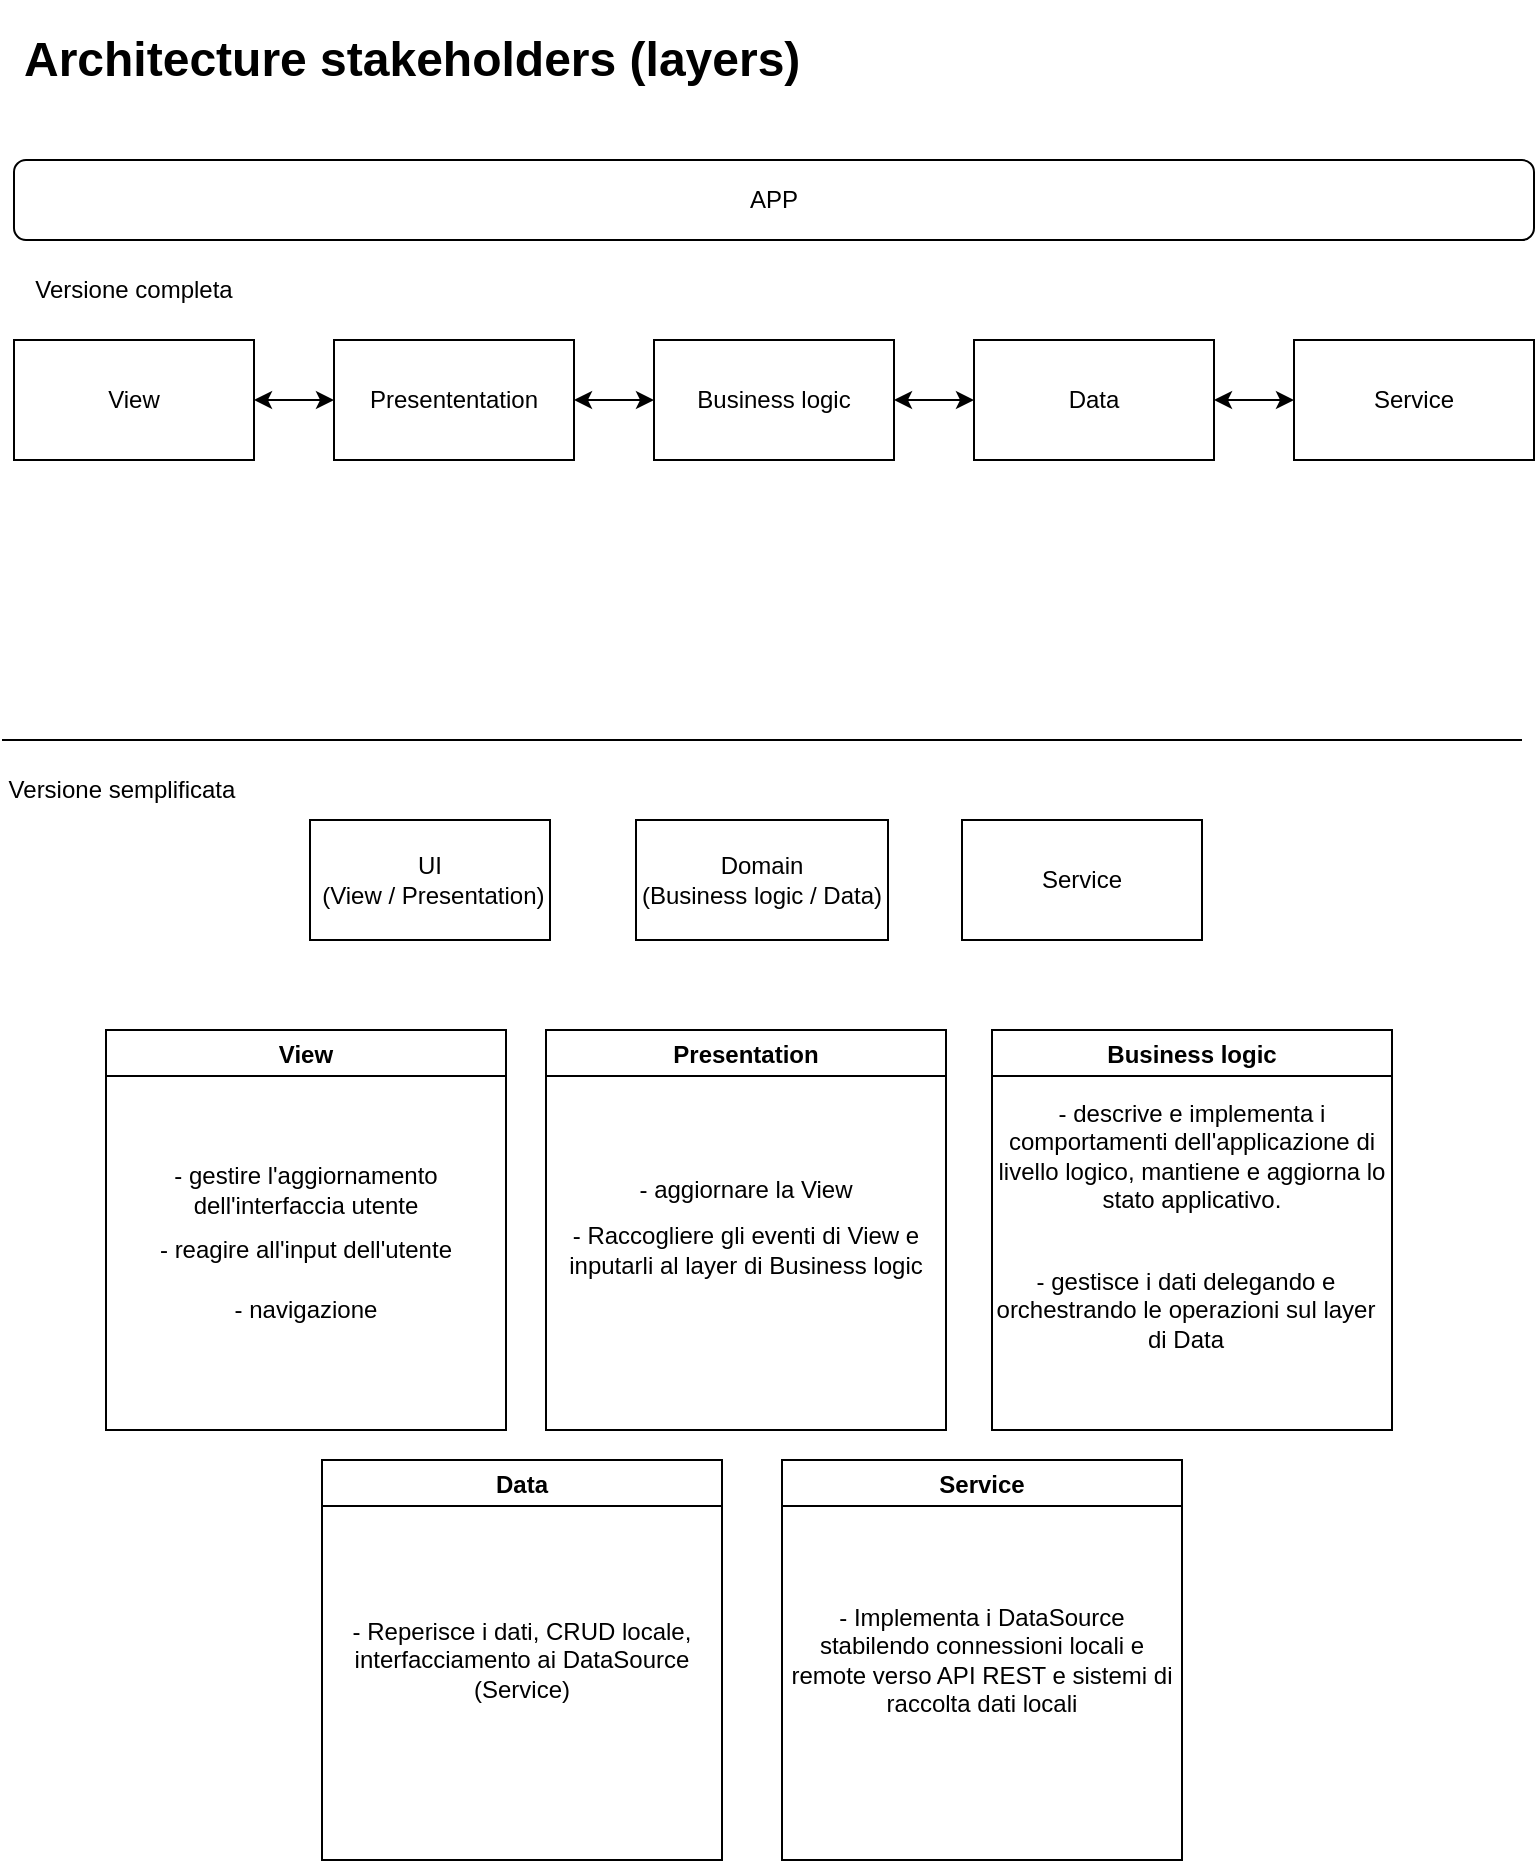 <mxfile>
    <diagram id="96MiMXq667dVLl4SEGZ4" name="Page-1">
        <mxGraphModel dx="970" dy="696" grid="1" gridSize="10" guides="1" tooltips="1" connect="1" arrows="1" fold="1" page="1" pageScale="1" pageWidth="827" pageHeight="1169" math="0" shadow="0">
            <root>
                <mxCell id="0"/>
                <mxCell id="1" parent="0"/>
                <mxCell id="3" value="&lt;h1&gt;Architecture stakeholders (layers)&lt;/h1&gt;" style="text;html=1;strokeColor=none;fillColor=none;spacing=5;spacingTop=-20;whiteSpace=wrap;overflow=hidden;rounded=0;" vertex="1" parent="1">
                    <mxGeometry x="40" y="30" width="760" height="70" as="geometry"/>
                </mxCell>
                <mxCell id="4" value="View" style="rounded=0;whiteSpace=wrap;html=1;" vertex="1" parent="1">
                    <mxGeometry x="40" y="190" width="120" height="60" as="geometry"/>
                </mxCell>
                <mxCell id="5" value="Presententation" style="rounded=0;whiteSpace=wrap;html=1;" vertex="1" parent="1">
                    <mxGeometry x="200" y="190" width="120" height="60" as="geometry"/>
                </mxCell>
                <mxCell id="6" value="Business logic" style="rounded=0;whiteSpace=wrap;html=1;" vertex="1" parent="1">
                    <mxGeometry x="360" y="190" width="120" height="60" as="geometry"/>
                </mxCell>
                <mxCell id="7" value="Data" style="rounded=0;whiteSpace=wrap;html=1;" vertex="1" parent="1">
                    <mxGeometry x="520" y="190" width="120" height="60" as="geometry"/>
                </mxCell>
                <mxCell id="8" value="Service" style="rounded=0;whiteSpace=wrap;html=1;" vertex="1" parent="1">
                    <mxGeometry x="680" y="190" width="120" height="60" as="geometry"/>
                </mxCell>
                <mxCell id="9" value="UI&lt;br&gt;&amp;nbsp;(View / Presentation)" style="rounded=0;whiteSpace=wrap;html=1;" vertex="1" parent="1">
                    <mxGeometry x="188" y="430" width="120" height="60" as="geometry"/>
                </mxCell>
                <mxCell id="10" value="Domain&lt;br&gt;(Business logic / Data)" style="rounded=0;whiteSpace=wrap;html=1;" vertex="1" parent="1">
                    <mxGeometry x="351" y="430" width="126" height="60" as="geometry"/>
                </mxCell>
                <mxCell id="11" value="Service" style="rounded=0;whiteSpace=wrap;html=1;" vertex="1" parent="1">
                    <mxGeometry x="514" y="430" width="120" height="60" as="geometry"/>
                </mxCell>
                <mxCell id="13" value="Versione completa" style="text;html=1;strokeColor=none;fillColor=none;align=center;verticalAlign=middle;whiteSpace=wrap;rounded=0;" vertex="1" parent="1">
                    <mxGeometry x="40" y="150" width="120" height="30" as="geometry"/>
                </mxCell>
                <mxCell id="14" value="Versione semplificata" style="text;html=1;strokeColor=none;fillColor=none;align=center;verticalAlign=middle;whiteSpace=wrap;rounded=0;" vertex="1" parent="1">
                    <mxGeometry x="34" y="400" width="120" height="30" as="geometry"/>
                </mxCell>
                <mxCell id="15" value="" style="endArrow=none;html=1;" edge="1" parent="1">
                    <mxGeometry width="50" height="50" relative="1" as="geometry">
                        <mxPoint x="34" y="390" as="sourcePoint"/>
                        <mxPoint x="794" y="390" as="targetPoint"/>
                    </mxGeometry>
                </mxCell>
                <mxCell id="19" value="View" style="swimlane;" vertex="1" parent="1">
                    <mxGeometry x="86" y="535" width="200" height="200" as="geometry">
                        <mxRectangle x="70" y="410" width="60" height="23" as="alternateBounds"/>
                    </mxGeometry>
                </mxCell>
                <mxCell id="22" value="- gestire l'aggiornamento dell'interfaccia utente" style="text;html=1;strokeColor=none;fillColor=none;align=center;verticalAlign=middle;whiteSpace=wrap;rounded=0;" vertex="1" parent="19">
                    <mxGeometry y="65" width="200" height="30" as="geometry"/>
                </mxCell>
                <mxCell id="23" value="- reagire all'input dell'utente" style="text;html=1;strokeColor=none;fillColor=none;align=center;verticalAlign=middle;whiteSpace=wrap;rounded=0;" vertex="1" parent="19">
                    <mxGeometry y="95" width="200" height="30" as="geometry"/>
                </mxCell>
                <mxCell id="24" value="- navigazione" style="text;html=1;strokeColor=none;fillColor=none;align=center;verticalAlign=middle;whiteSpace=wrap;rounded=0;" vertex="1" parent="19">
                    <mxGeometry y="125" width="200" height="30" as="geometry"/>
                </mxCell>
                <mxCell id="25" value="Presentation" style="swimlane;" vertex="1" parent="1">
                    <mxGeometry x="306" y="535" width="200" height="200" as="geometry">
                        <mxRectangle x="70" y="410" width="60" height="23" as="alternateBounds"/>
                    </mxGeometry>
                </mxCell>
                <mxCell id="26" value="- aggiornare la View" style="text;html=1;strokeColor=none;fillColor=none;align=center;verticalAlign=middle;whiteSpace=wrap;rounded=0;" vertex="1" parent="25">
                    <mxGeometry y="65" width="200" height="30" as="geometry"/>
                </mxCell>
                <mxCell id="27" value="- Raccogliere gli eventi di View e inputarli al layer di Business logic" style="text;html=1;strokeColor=none;fillColor=none;align=center;verticalAlign=middle;whiteSpace=wrap;rounded=0;" vertex="1" parent="25">
                    <mxGeometry y="95" width="200" height="30" as="geometry"/>
                </mxCell>
                <mxCell id="29" value="Business logic" style="swimlane;" vertex="1" parent="1">
                    <mxGeometry x="529" y="535" width="200" height="200" as="geometry">
                        <mxRectangle x="70" y="410" width="60" height="23" as="alternateBounds"/>
                    </mxGeometry>
                </mxCell>
                <mxCell id="30" value="- descrive e implementa i comportamenti dell'applicazione di livello logico, mantiene e aggiorna lo stato applicativo." style="text;html=1;strokeColor=none;fillColor=none;align=center;verticalAlign=middle;whiteSpace=wrap;rounded=0;" vertex="1" parent="29">
                    <mxGeometry y="35" width="200" height="55" as="geometry"/>
                </mxCell>
                <mxCell id="32" value="- gestisce i dati delegando e orchestrando le operazioni sul layer di Data" style="text;html=1;strokeColor=none;fillColor=none;align=center;verticalAlign=middle;whiteSpace=wrap;rounded=0;" vertex="1" parent="29">
                    <mxGeometry x="-3" y="112.5" width="200" height="55" as="geometry"/>
                </mxCell>
                <mxCell id="33" value="Data" style="swimlane;" vertex="1" parent="1">
                    <mxGeometry x="194" y="750" width="200" height="200" as="geometry">
                        <mxRectangle x="70" y="410" width="60" height="23" as="alternateBounds"/>
                    </mxGeometry>
                </mxCell>
                <mxCell id="34" value="- Reperisce i dati, CRUD locale, interfacciamento ai DataSource (Service)" style="text;html=1;strokeColor=none;fillColor=none;align=center;verticalAlign=middle;whiteSpace=wrap;rounded=0;" vertex="1" parent="33">
                    <mxGeometry y="85" width="200" height="30" as="geometry"/>
                </mxCell>
                <mxCell id="40" value="Service" style="swimlane;" vertex="1" parent="1">
                    <mxGeometry x="424" y="750" width="200" height="200" as="geometry">
                        <mxRectangle x="70" y="410" width="60" height="23" as="alternateBounds"/>
                    </mxGeometry>
                </mxCell>
                <mxCell id="41" value="- Implementa i DataSource stabilendo connessioni locali e remote verso API REST e sistemi di raccolta dati locali" style="text;html=1;strokeColor=none;fillColor=none;align=center;verticalAlign=middle;whiteSpace=wrap;rounded=0;" vertex="1" parent="40">
                    <mxGeometry y="72.5" width="200" height="55" as="geometry"/>
                </mxCell>
                <mxCell id="48" value="" style="endArrow=classic;startArrow=classic;html=1;exitX=1;exitY=0.5;exitDx=0;exitDy=0;entryX=0;entryY=0.5;entryDx=0;entryDy=0;" edge="1" parent="1" source="4" target="5">
                    <mxGeometry width="50" height="50" relative="1" as="geometry">
                        <mxPoint x="150" y="250" as="sourcePoint"/>
                        <mxPoint x="200" y="200" as="targetPoint"/>
                    </mxGeometry>
                </mxCell>
                <mxCell id="49" value="" style="endArrow=classic;startArrow=classic;html=1;exitX=1;exitY=0.5;exitDx=0;exitDy=0;" edge="1" parent="1" source="5" target="6">
                    <mxGeometry width="50" height="50" relative="1" as="geometry">
                        <mxPoint x="170" y="230" as="sourcePoint"/>
                        <mxPoint x="210" y="230" as="targetPoint"/>
                    </mxGeometry>
                </mxCell>
                <mxCell id="50" value="" style="endArrow=classic;startArrow=classic;html=1;exitX=1;exitY=0.5;exitDx=0;exitDy=0;" edge="1" parent="1" source="6" target="7">
                    <mxGeometry width="50" height="50" relative="1" as="geometry">
                        <mxPoint x="180" y="240" as="sourcePoint"/>
                        <mxPoint x="220" y="240" as="targetPoint"/>
                    </mxGeometry>
                </mxCell>
                <mxCell id="51" value="" style="endArrow=classic;startArrow=classic;html=1;exitX=1;exitY=0.5;exitDx=0;exitDy=0;" edge="1" parent="1" source="7" target="8">
                    <mxGeometry width="50" height="50" relative="1" as="geometry">
                        <mxPoint x="490" y="230" as="sourcePoint"/>
                        <mxPoint x="530" y="230" as="targetPoint"/>
                    </mxGeometry>
                </mxCell>
                <mxCell id="53" value="APP" style="rounded=1;whiteSpace=wrap;html=1;" vertex="1" parent="1">
                    <mxGeometry x="40" y="100" width="760" height="40" as="geometry"/>
                </mxCell>
            </root>
        </mxGraphModel>
    </diagram>
</mxfile>